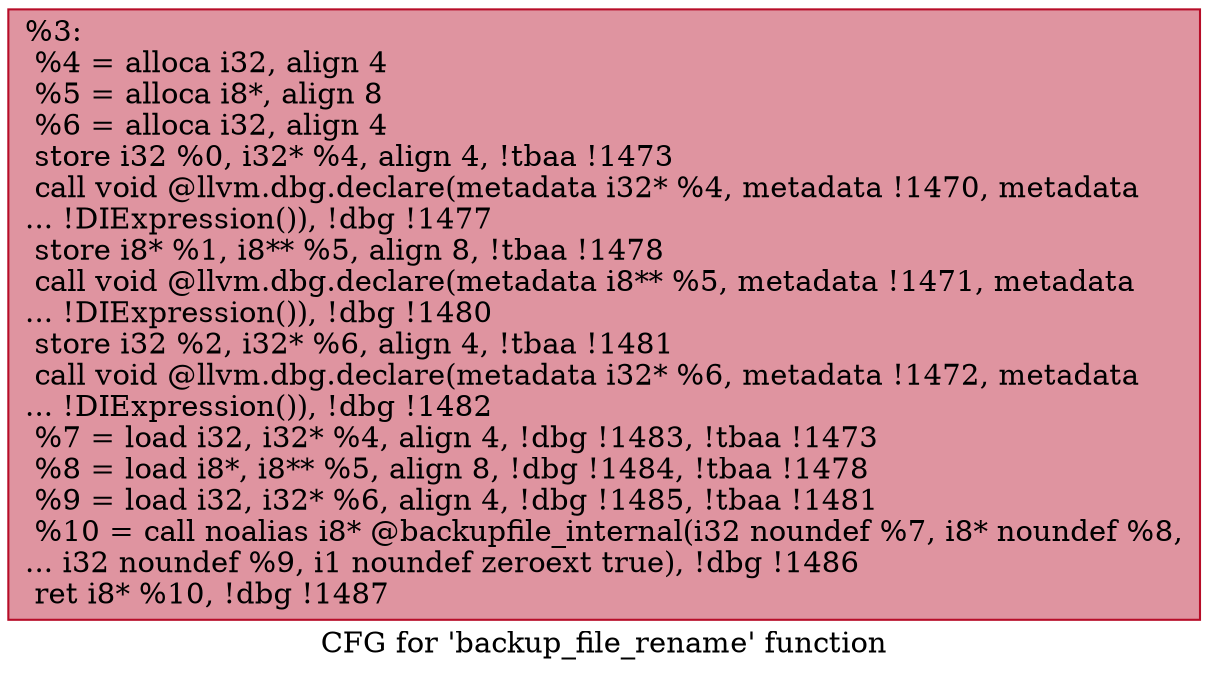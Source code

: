 digraph "CFG for 'backup_file_rename' function" {
	label="CFG for 'backup_file_rename' function";

	Node0xf7bc60 [shape=record,color="#b70d28ff", style=filled, fillcolor="#b70d2870",label="{%3:\l  %4 = alloca i32, align 4\l  %5 = alloca i8*, align 8\l  %6 = alloca i32, align 4\l  store i32 %0, i32* %4, align 4, !tbaa !1473\l  call void @llvm.dbg.declare(metadata i32* %4, metadata !1470, metadata\l... !DIExpression()), !dbg !1477\l  store i8* %1, i8** %5, align 8, !tbaa !1478\l  call void @llvm.dbg.declare(metadata i8** %5, metadata !1471, metadata\l... !DIExpression()), !dbg !1480\l  store i32 %2, i32* %6, align 4, !tbaa !1481\l  call void @llvm.dbg.declare(metadata i32* %6, metadata !1472, metadata\l... !DIExpression()), !dbg !1482\l  %7 = load i32, i32* %4, align 4, !dbg !1483, !tbaa !1473\l  %8 = load i8*, i8** %5, align 8, !dbg !1484, !tbaa !1478\l  %9 = load i32, i32* %6, align 4, !dbg !1485, !tbaa !1481\l  %10 = call noalias i8* @backupfile_internal(i32 noundef %7, i8* noundef %8,\l... i32 noundef %9, i1 noundef zeroext true), !dbg !1486\l  ret i8* %10, !dbg !1487\l}"];
}
